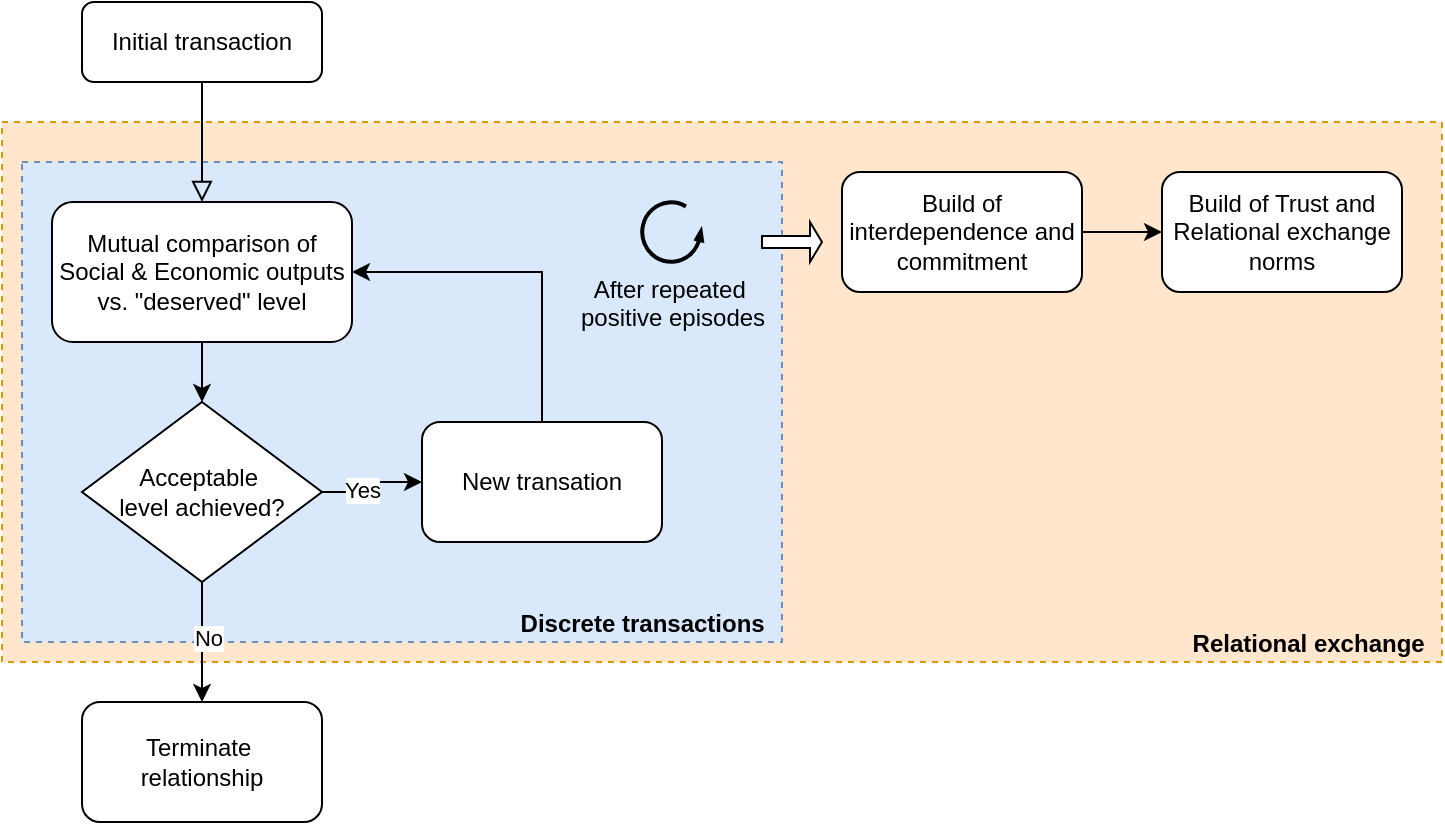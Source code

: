 <mxfile version="24.4.6" type="github">
  <diagram id="C5RBs43oDa-KdzZeNtuy" name="Page-1">
    <mxGraphModel dx="989" dy="538" grid="1" gridSize="10" guides="1" tooltips="1" connect="1" arrows="1" fold="1" page="1" pageScale="1" pageWidth="827" pageHeight="1169" math="0" shadow="0">
      <root>
        <mxCell id="WIyWlLk6GJQsqaUBKTNV-0" />
        <mxCell id="WIyWlLk6GJQsqaUBKTNV-1" parent="WIyWlLk6GJQsqaUBKTNV-0" />
        <mxCell id="Bm2pCjnk2mmBYdMknGZP-29" value="Relational exchange&amp;nbsp;&amp;nbsp;" style="rounded=0;whiteSpace=wrap;html=1;fillColor=#ffe6cc;dashed=1;strokeColor=#d79b00;align=right;verticalAlign=bottom;fontStyle=1" vertex="1" parent="WIyWlLk6GJQsqaUBKTNV-1">
          <mxGeometry x="120" y="150" width="720" height="270" as="geometry" />
        </mxCell>
        <mxCell id="Bm2pCjnk2mmBYdMknGZP-20" value="Discrete transactions&amp;nbsp;&amp;nbsp;" style="rounded=0;whiteSpace=wrap;html=1;fillColor=#dae8fc;dashed=1;strokeColor=#6c8ebf;align=right;verticalAlign=bottom;fontStyle=1" vertex="1" parent="WIyWlLk6GJQsqaUBKTNV-1">
          <mxGeometry x="130" y="170" width="380" height="240" as="geometry" />
        </mxCell>
        <mxCell id="WIyWlLk6GJQsqaUBKTNV-2" value="" style="rounded=0;html=1;jettySize=auto;orthogonalLoop=1;fontSize=11;endArrow=block;endFill=0;endSize=8;strokeWidth=1;shadow=0;labelBackgroundColor=none;edgeStyle=orthogonalEdgeStyle;entryX=0.5;entryY=0;entryDx=0;entryDy=0;" parent="WIyWlLk6GJQsqaUBKTNV-1" source="WIyWlLk6GJQsqaUBKTNV-3" target="Bm2pCjnk2mmBYdMknGZP-0" edge="1">
          <mxGeometry relative="1" as="geometry">
            <mxPoint x="220" y="220" as="targetPoint" />
          </mxGeometry>
        </mxCell>
        <mxCell id="WIyWlLk6GJQsqaUBKTNV-3" value="Initial transaction" style="rounded=1;whiteSpace=wrap;html=1;fontSize=12;glass=0;strokeWidth=1;shadow=0;" parent="WIyWlLk6GJQsqaUBKTNV-1" vertex="1">
          <mxGeometry x="160" y="90" width="120" height="40" as="geometry" />
        </mxCell>
        <mxCell id="Bm2pCjnk2mmBYdMknGZP-2" style="edgeStyle=orthogonalEdgeStyle;rounded=0;orthogonalLoop=1;jettySize=auto;html=1;entryX=0.5;entryY=0;entryDx=0;entryDy=0;" edge="1" parent="WIyWlLk6GJQsqaUBKTNV-1" source="Bm2pCjnk2mmBYdMknGZP-0" target="Bm2pCjnk2mmBYdMknGZP-1">
          <mxGeometry relative="1" as="geometry" />
        </mxCell>
        <mxCell id="Bm2pCjnk2mmBYdMknGZP-0" value="Mutual comparison of Social &amp;amp; Economic outputs vs. &quot;deserved&quot; level" style="rounded=1;whiteSpace=wrap;html=1;" vertex="1" parent="WIyWlLk6GJQsqaUBKTNV-1">
          <mxGeometry x="145" y="190" width="150" height="70" as="geometry" />
        </mxCell>
        <mxCell id="Bm2pCjnk2mmBYdMknGZP-11" style="edgeStyle=orthogonalEdgeStyle;rounded=0;orthogonalLoop=1;jettySize=auto;html=1;entryX=0;entryY=0.5;entryDx=0;entryDy=0;" edge="1" parent="WIyWlLk6GJQsqaUBKTNV-1" source="Bm2pCjnk2mmBYdMknGZP-1" target="Bm2pCjnk2mmBYdMknGZP-10">
          <mxGeometry relative="1" as="geometry" />
        </mxCell>
        <mxCell id="Bm2pCjnk2mmBYdMknGZP-13" value="Yes" style="edgeLabel;html=1;align=center;verticalAlign=middle;resizable=0;points=[];" vertex="1" connectable="0" parent="Bm2pCjnk2mmBYdMknGZP-11">
          <mxGeometry x="-0.3" y="1" relative="1" as="geometry">
            <mxPoint as="offset" />
          </mxGeometry>
        </mxCell>
        <mxCell id="Bm2pCjnk2mmBYdMknGZP-15" style="edgeStyle=orthogonalEdgeStyle;rounded=0;orthogonalLoop=1;jettySize=auto;html=1;entryX=0.5;entryY=0;entryDx=0;entryDy=0;" edge="1" parent="WIyWlLk6GJQsqaUBKTNV-1" source="Bm2pCjnk2mmBYdMknGZP-1" target="Bm2pCjnk2mmBYdMknGZP-8">
          <mxGeometry relative="1" as="geometry" />
        </mxCell>
        <mxCell id="Bm2pCjnk2mmBYdMknGZP-16" value="No" style="edgeLabel;html=1;align=center;verticalAlign=middle;resizable=0;points=[];" vertex="1" connectable="0" parent="Bm2pCjnk2mmBYdMknGZP-15">
          <mxGeometry x="-0.086" y="3" relative="1" as="geometry">
            <mxPoint as="offset" />
          </mxGeometry>
        </mxCell>
        <mxCell id="Bm2pCjnk2mmBYdMknGZP-1" value="Acceptable&amp;nbsp;&lt;div&gt;level achieved?&lt;/div&gt;" style="rhombus;whiteSpace=wrap;html=1;" vertex="1" parent="WIyWlLk6GJQsqaUBKTNV-1">
          <mxGeometry x="160" y="290" width="120" height="90" as="geometry" />
        </mxCell>
        <mxCell id="Bm2pCjnk2mmBYdMknGZP-8" value="Terminate&amp;nbsp;&lt;div&gt;relationship&lt;/div&gt;" style="rounded=1;whiteSpace=wrap;html=1;" vertex="1" parent="WIyWlLk6GJQsqaUBKTNV-1">
          <mxGeometry x="160" y="440" width="120" height="60" as="geometry" />
        </mxCell>
        <mxCell id="Bm2pCjnk2mmBYdMknGZP-12" style="edgeStyle=orthogonalEdgeStyle;rounded=0;orthogonalLoop=1;jettySize=auto;html=1;entryX=1;entryY=0.5;entryDx=0;entryDy=0;exitX=0.5;exitY=0;exitDx=0;exitDy=0;" edge="1" parent="WIyWlLk6GJQsqaUBKTNV-1" source="Bm2pCjnk2mmBYdMknGZP-10" target="Bm2pCjnk2mmBYdMknGZP-0">
          <mxGeometry relative="1" as="geometry" />
        </mxCell>
        <mxCell id="Bm2pCjnk2mmBYdMknGZP-10" value="New transation" style="rounded=1;whiteSpace=wrap;html=1;" vertex="1" parent="WIyWlLk6GJQsqaUBKTNV-1">
          <mxGeometry x="330" y="300" width="120" height="60" as="geometry" />
        </mxCell>
        <mxCell id="Bm2pCjnk2mmBYdMknGZP-17" value="After repeated&amp;nbsp;&lt;div&gt;positive&amp;nbsp;&lt;span style=&quot;background-color: initial;&quot;&gt;episodes&lt;/span&gt;&lt;/div&gt;" style="verticalLabelPosition=bottom;html=1;verticalAlign=top;strokeWidth=2;shape=mxgraph.lean_mapping.physical_pull;pointerEvents=1;" vertex="1" parent="WIyWlLk6GJQsqaUBKTNV-1">
          <mxGeometry x="440" y="190" width="30" height="30" as="geometry" />
        </mxCell>
        <mxCell id="Bm2pCjnk2mmBYdMknGZP-26" value="" style="edgeStyle=orthogonalEdgeStyle;rounded=0;orthogonalLoop=1;jettySize=auto;html=1;" edge="1" parent="WIyWlLk6GJQsqaUBKTNV-1" source="Bm2pCjnk2mmBYdMknGZP-18" target="Bm2pCjnk2mmBYdMknGZP-25">
          <mxGeometry relative="1" as="geometry" />
        </mxCell>
        <mxCell id="Bm2pCjnk2mmBYdMknGZP-18" value="Build of interdependence and commitment" style="rounded=1;whiteSpace=wrap;html=1;" vertex="1" parent="WIyWlLk6GJQsqaUBKTNV-1">
          <mxGeometry x="540" y="175" width="120" height="60" as="geometry" />
        </mxCell>
        <mxCell id="Bm2pCjnk2mmBYdMknGZP-25" value="Build of Trust and Relational exchange norms" style="whiteSpace=wrap;html=1;rounded=1;" vertex="1" parent="WIyWlLk6GJQsqaUBKTNV-1">
          <mxGeometry x="700" y="175" width="120" height="60" as="geometry" />
        </mxCell>
        <mxCell id="Bm2pCjnk2mmBYdMknGZP-27" value="" style="shape=singleArrow;whiteSpace=wrap;html=1;" vertex="1" parent="WIyWlLk6GJQsqaUBKTNV-1">
          <mxGeometry x="500" y="200" width="30" height="20" as="geometry" />
        </mxCell>
      </root>
    </mxGraphModel>
  </diagram>
</mxfile>
